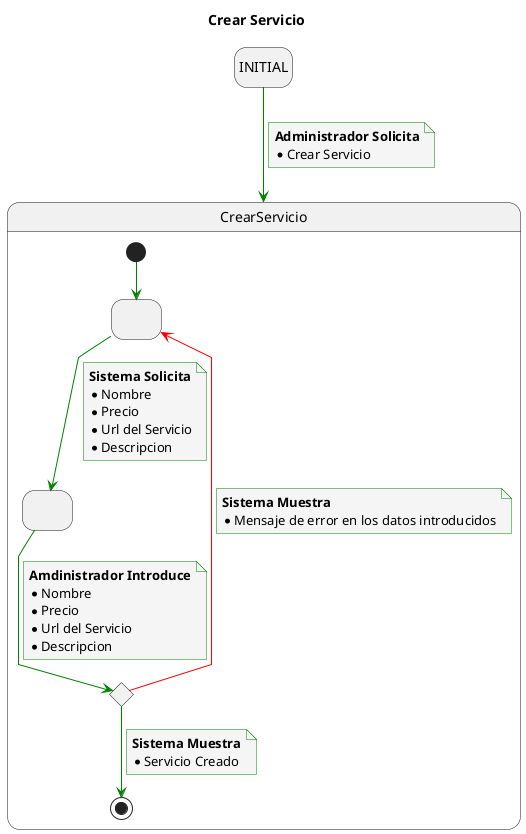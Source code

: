 @startuml

title Crear Servicio

skinparam {
    NoteBackgroundColor #whiteSmoke
    ArrowColor #green
    NoteBorderColor #green
    linetype polyline
}

hide empty description

state startState as "INITIAL"

startState --> CrearServicio
note on link
    <b>Administrador Solicita</b>
    * Crear Servicio
end note

state CrearServicio {
state 2 as " "
state 3 as " "
state 4 <<choice>>

[*] -down-> 2

2 -down-> 3
note on link
<b>Sistema Solicita</b>
* Nombre
* Precio
* Url del Servicio
* Descripcion
end note

3 -down-> 4
note on link
<b>Amdinistrador Introduce</b>
* Nombre
* Precio
* Url del Servicio
* Descripcion
end note

4 -down-> [*]
note on link
<b>Sistema Muestra</b>
* Servicio Creado
end note

4 -[#red]-> 2
note on link
<b>Sistema Muestra</b>
* Mensaje de error en los datos introducidos
end note

}

@enduml